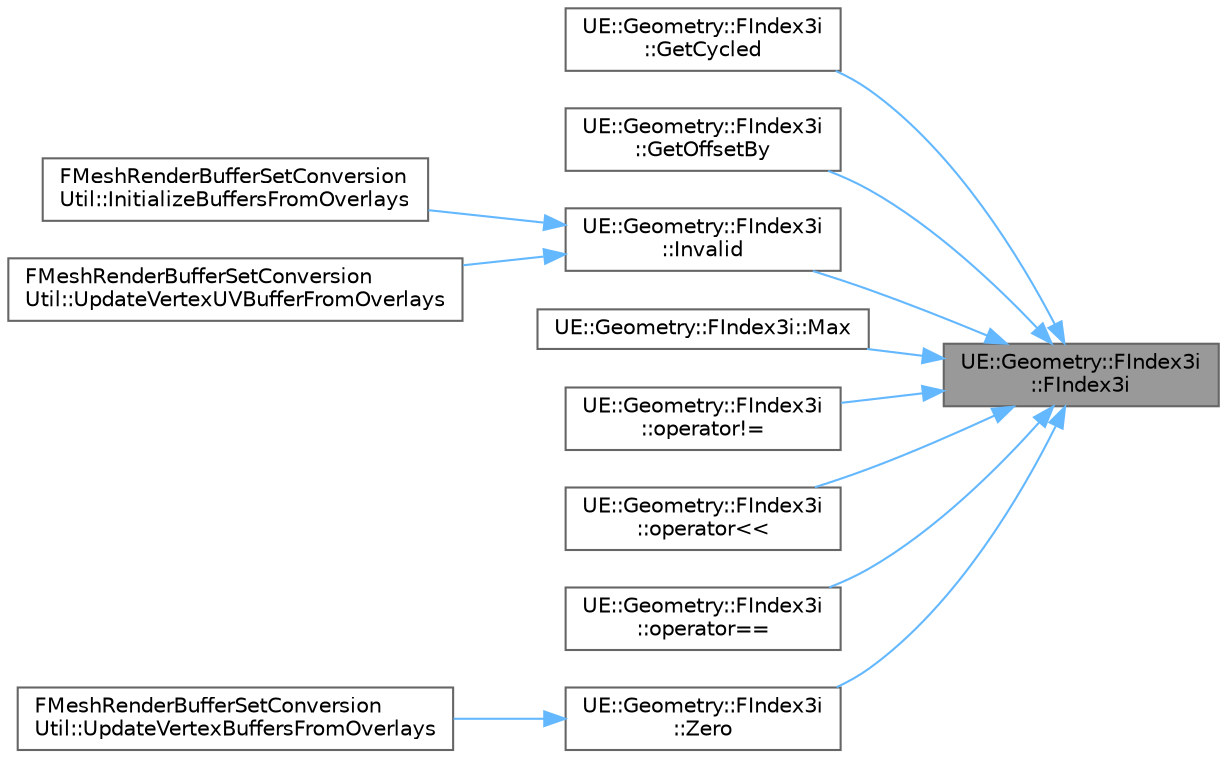 digraph "UE::Geometry::FIndex3i::FIndex3i"
{
 // INTERACTIVE_SVG=YES
 // LATEX_PDF_SIZE
  bgcolor="transparent";
  edge [fontname=Helvetica,fontsize=10,labelfontname=Helvetica,labelfontsize=10];
  node [fontname=Helvetica,fontsize=10,shape=box,height=0.2,width=0.4];
  rankdir="RL";
  Node1 [id="Node000001",label="UE::Geometry::FIndex3i\l::FIndex3i",height=0.2,width=0.4,color="gray40", fillcolor="grey60", style="filled", fontcolor="black",tooltip=" "];
  Node1 -> Node2 [id="edge1_Node000001_Node000002",dir="back",color="steelblue1",style="solid",tooltip=" "];
  Node2 [id="Node000002",label="UE::Geometry::FIndex3i\l::GetCycled",height=0.2,width=0.4,color="grey40", fillcolor="white", style="filled",URL="$de/dcb/structUE_1_1Geometry_1_1FIndex3i.html#a63f3dbccc3a9074fcd6a0151556298fd",tooltip=" "];
  Node1 -> Node3 [id="edge2_Node000001_Node000003",dir="back",color="steelblue1",style="solid",tooltip=" "];
  Node3 [id="Node000003",label="UE::Geometry::FIndex3i\l::GetOffsetBy",height=0.2,width=0.4,color="grey40", fillcolor="white", style="filled",URL="$de/dcb/structUE_1_1Geometry_1_1FIndex3i.html#a511624db77adee412e0f6e62bc3a4719",tooltip=" "];
  Node1 -> Node4 [id="edge3_Node000001_Node000004",dir="back",color="steelblue1",style="solid",tooltip=" "];
  Node4 [id="Node000004",label="UE::Geometry::FIndex3i\l::Invalid",height=0.2,width=0.4,color="grey40", fillcolor="white", style="filled",URL="$de/dcb/structUE_1_1Geometry_1_1FIndex3i.html#ae91707c6d65425d6e117ad03b2f2da55",tooltip=" "];
  Node4 -> Node5 [id="edge4_Node000004_Node000005",dir="back",color="steelblue1",style="solid",tooltip=" "];
  Node5 [id="Node000005",label="FMeshRenderBufferSetConversion\lUtil::InitializeBuffersFromOverlays",height=0.2,width=0.4,color="grey40", fillcolor="white", style="filled",URL="$d9/d3f/structFMeshRenderBufferSetConversionUtil.html#ac2a9220c7dd07dbc583f033aab1deee8",tooltip="Initialize rendering buffers from given attribute overlays."];
  Node4 -> Node6 [id="edge5_Node000004_Node000006",dir="back",color="steelblue1",style="solid",tooltip=" "];
  Node6 [id="Node000006",label="FMeshRenderBufferSetConversion\lUtil::UpdateVertexUVBufferFromOverlays",height=0.2,width=0.4,color="grey40", fillcolor="white", style="filled",URL="$d9/d3f/structFMeshRenderBufferSetConversionUtil.html#ab0cdcad9517dea993fd3272efcd24d48",tooltip="Update vertex uvs of an existing set of render buffers."];
  Node1 -> Node7 [id="edge6_Node000001_Node000007",dir="back",color="steelblue1",style="solid",tooltip=" "];
  Node7 [id="Node000007",label="UE::Geometry::FIndex3i::Max",height=0.2,width=0.4,color="grey40", fillcolor="white", style="filled",URL="$de/dcb/structUE_1_1Geometry_1_1FIndex3i.html#a6ce5a9aa97829209caa31b3431a8643c",tooltip=" "];
  Node1 -> Node8 [id="edge7_Node000001_Node000008",dir="back",color="steelblue1",style="solid",tooltip=" "];
  Node8 [id="Node000008",label="UE::Geometry::FIndex3i\l::operator!=",height=0.2,width=0.4,color="grey40", fillcolor="white", style="filled",URL="$de/dcb/structUE_1_1Geometry_1_1FIndex3i.html#a6c547c23ca07c9d681cbf1b798b91002",tooltip=" "];
  Node1 -> Node9 [id="edge8_Node000001_Node000009",dir="back",color="steelblue1",style="solid",tooltip=" "];
  Node9 [id="Node000009",label="UE::Geometry::FIndex3i\l::operator\<\<",height=0.2,width=0.4,color="grey40", fillcolor="white", style="filled",URL="$de/dcb/structUE_1_1Geometry_1_1FIndex3i.html#a5079fe5fd2eb165898c194b6a9801d2d",tooltip="Serialization operator for FIndex3i."];
  Node1 -> Node10 [id="edge9_Node000001_Node000010",dir="back",color="steelblue1",style="solid",tooltip=" "];
  Node10 [id="Node000010",label="UE::Geometry::FIndex3i\l::operator==",height=0.2,width=0.4,color="grey40", fillcolor="white", style="filled",URL="$de/dcb/structUE_1_1Geometry_1_1FIndex3i.html#a5866fda7a2c7829fe881867515aa1037",tooltip=" "];
  Node1 -> Node11 [id="edge10_Node000001_Node000011",dir="back",color="steelblue1",style="solid",tooltip=" "];
  Node11 [id="Node000011",label="UE::Geometry::FIndex3i\l::Zero",height=0.2,width=0.4,color="grey40", fillcolor="white", style="filled",URL="$de/dcb/structUE_1_1Geometry_1_1FIndex3i.html#a35216d45be88e26fabaacaf1cd57a5e0",tooltip=" "];
  Node11 -> Node12 [id="edge11_Node000011_Node000012",dir="back",color="steelblue1",style="solid",tooltip=" "];
  Node12 [id="Node000012",label="FMeshRenderBufferSetConversion\lUtil::UpdateVertexBuffersFromOverlays",height=0.2,width=0.4,color="grey40", fillcolor="white", style="filled",URL="$d9/d3f/structFMeshRenderBufferSetConversionUtil.html#a7c3ba857fc55a1d71f749189cf6bcd5b",tooltip="Update vertex positions/normals/colors of an existing set of render buffers."];
}
